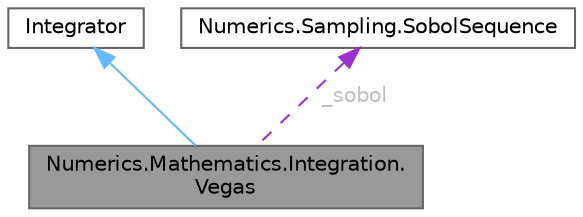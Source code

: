 digraph "Numerics.Mathematics.Integration.Vegas"
{
 // LATEX_PDF_SIZE
  bgcolor="transparent";
  edge [fontname=Helvetica,fontsize=10,labelfontname=Helvetica,labelfontsize=10];
  node [fontname=Helvetica,fontsize=10,shape=box,height=0.2,width=0.4];
  Node1 [id="Node000001",label="Numerics.Mathematics.Integration.\lVegas",height=0.2,width=0.4,color="gray40", fillcolor="grey60", style="filled", fontcolor="black",tooltip="A class for adaptive Monte Carlo integration for multidimensional integration."];
  Node2 -> Node1 [id="edge1_Node000001_Node000002",dir="back",color="steelblue1",style="solid",tooltip=" "];
  Node2 [id="Node000002",label="Integrator",height=0.2,width=0.4,color="gray40", fillcolor="white", style="filled",URL="$class_numerics_1_1_mathematics_1_1_integration_1_1_integrator.html",tooltip="A base class for all integration methods."];
  Node3 -> Node1 [id="edge2_Node000001_Node000003",dir="back",color="darkorchid3",style="dashed",tooltip=" ",label=" _sobol",fontcolor="grey" ];
  Node3 [id="Node000003",label="Numerics.Sampling.SobolSequence",height=0.2,width=0.4,color="gray40", fillcolor="white", style="filled",URL="$class_numerics_1_1_sampling_1_1_sobol_sequence.html",tooltip="A class for generating a Sobol sequence."];
}
